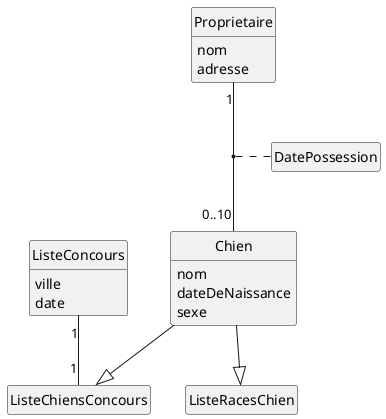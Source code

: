 @startuml TD2.1.1
'--------------------------------
' Parametres pour le dessin
'--------------------------------
hide circle
hide empty members
hide empty methods
'--------------------------------


class Chien {
  nom
  dateDeNaissance
  sexe
  
}

class Proprietaire {
  nom
  adresse
}

class ListeRacesChien {
  
}

class DatePossession {
  
}

class ListeConcours {
  ville
  date
}

class ListeChiensConcours {
  
}

Proprietaire "1" -- "0..10" Chien

Chien --|> ListeRacesChien

ListeConcours "1" -- "1" ListeChiensConcours

Chien --|> ListeChiensConcours

(Chien, Proprietaire) . DatePossession



@enduml
